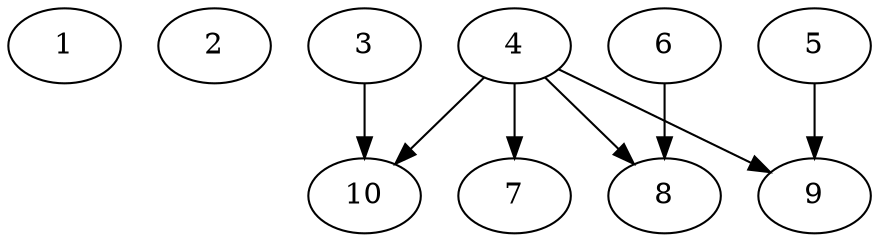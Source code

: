 // DAG automatically generated by daggen at Thu Oct  3 13:58:04 2019
// ./daggen --dot -n 10 --ccr 0.4 --fat 0.9 --regular 0.9 --density 0.5 --mindata 5242880 --maxdata 52428800 
digraph G {
  1 [size="45803520", alpha="0.20", expect_size="18321408"] 
  2 [size="84958720", alpha="0.14", expect_size="33983488"] 
  3 [size="20298240", alpha="0.05", expect_size="8119296"] 
  3 -> 10 [size ="8119296"]
  4 [size="111900160", alpha="0.03", expect_size="44760064"] 
  4 -> 7 [size ="44760064"]
  4 -> 8 [size ="44760064"]
  4 -> 9 [size ="44760064"]
  4 -> 10 [size ="44760064"]
  5 [size="93921280", alpha="0.16", expect_size="37568512"] 
  5 -> 9 [size ="37568512"]
  6 [size="80005120", alpha="0.19", expect_size="32002048"] 
  6 -> 8 [size ="32002048"]
  7 [size="48596480", alpha="0.17", expect_size="19438592"] 
  8 [size="24064000", alpha="0.11", expect_size="9625600"] 
  9 [size="123453440", alpha="0.11", expect_size="49381376"] 
  10 [size="94000640", alpha="0.16", expect_size="37600256"] 
}
